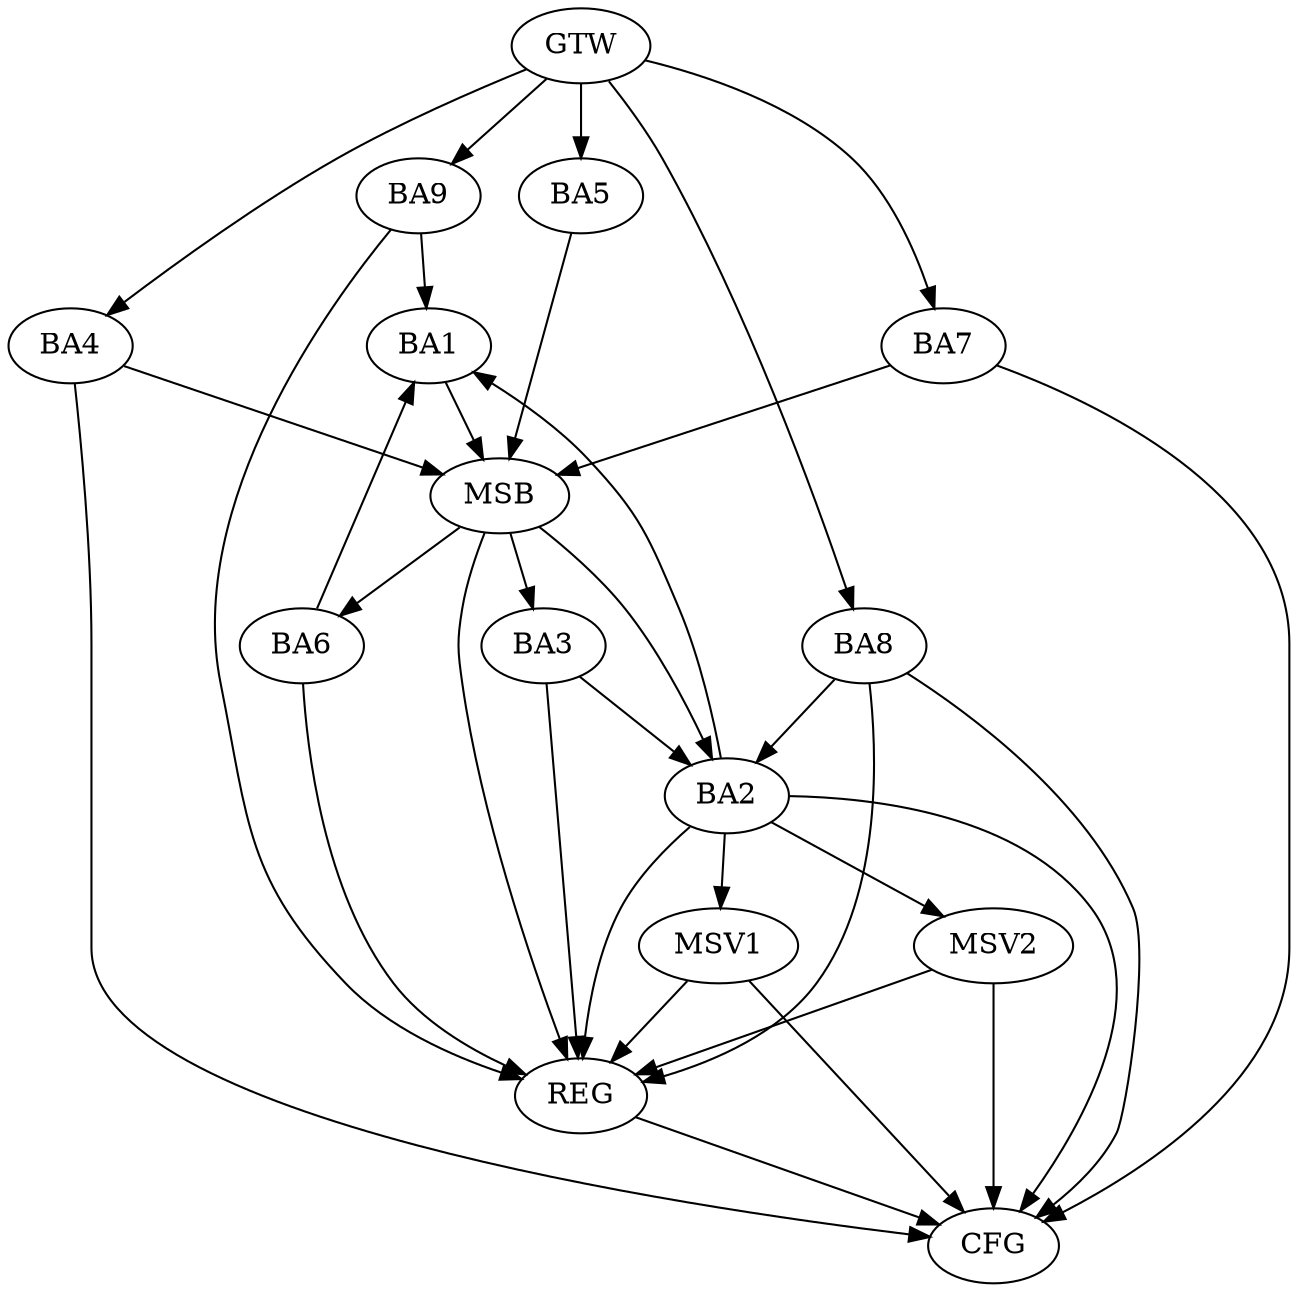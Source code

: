 strict digraph G {
  BA1 [ label="BA1" ];
  BA2 [ label="BA2" ];
  BA3 [ label="BA3" ];
  BA4 [ label="BA4" ];
  BA5 [ label="BA5" ];
  BA6 [ label="BA6" ];
  BA7 [ label="BA7" ];
  BA8 [ label="BA8" ];
  BA9 [ label="BA9" ];
  GTW [ label="GTW" ];
  REG [ label="REG" ];
  MSB [ label="MSB" ];
  CFG [ label="CFG" ];
  MSV1 [ label="MSV1" ];
  MSV2 [ label="MSV2" ];
  BA2 -> BA1;
  BA3 -> BA2;
  BA6 -> BA1;
  BA8 -> BA2;
  BA9 -> BA1;
  GTW -> BA4;
  GTW -> BA5;
  GTW -> BA7;
  GTW -> BA8;
  GTW -> BA9;
  BA2 -> REG;
  BA3 -> REG;
  BA6 -> REG;
  BA8 -> REG;
  BA9 -> REG;
  BA1 -> MSB;
  MSB -> BA2;
  MSB -> REG;
  BA4 -> MSB;
  BA5 -> MSB;
  MSB -> BA3;
  BA7 -> MSB;
  MSB -> BA6;
  BA8 -> CFG;
  BA2 -> CFG;
  BA4 -> CFG;
  BA7 -> CFG;
  REG -> CFG;
  BA2 -> MSV1;
  BA2 -> MSV2;
  MSV1 -> REG;
  MSV1 -> CFG;
  MSV2 -> REG;
  MSV2 -> CFG;
}
